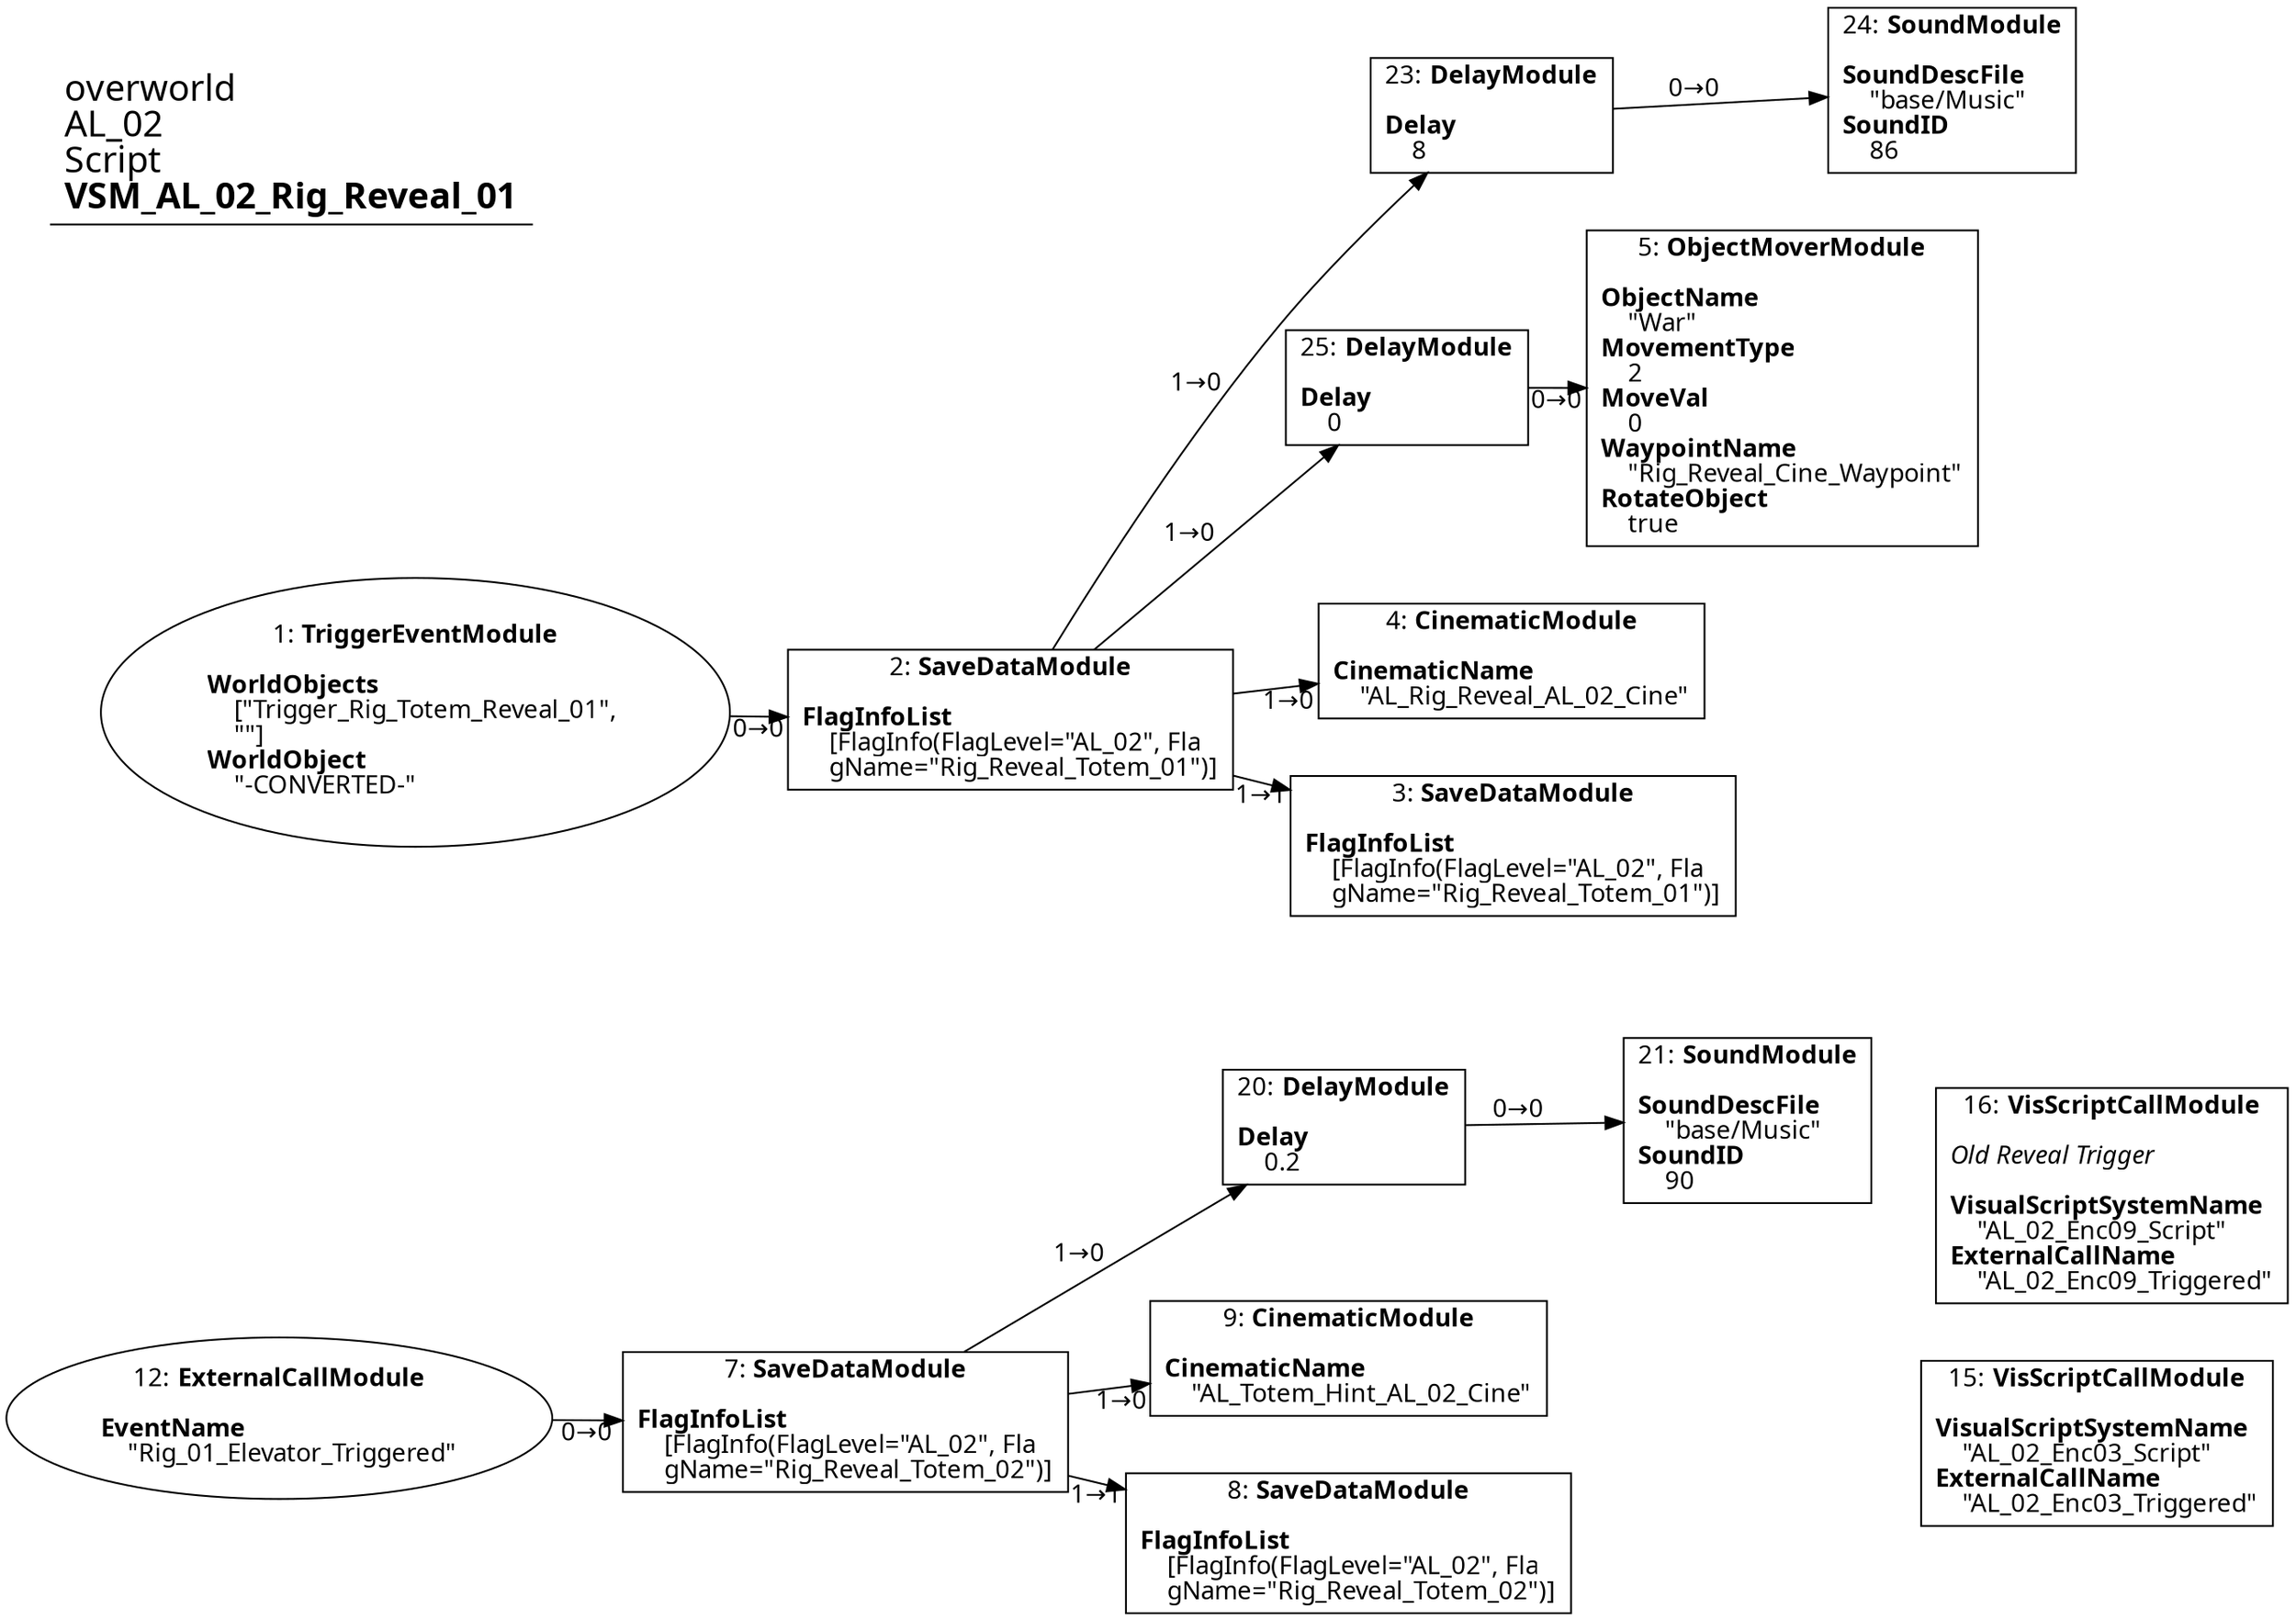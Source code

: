 digraph {
    layout = fdp;
    overlap = prism;
    sep = "+16";
    splines = spline;

    node [ shape = box ];

    graph [ fontname = "Segoe UI" ];
    node [ fontname = "Segoe UI" ];
    edge [ fontname = "Segoe UI" ];

    1 [ label = <1: <b>TriggerEventModule</b><br/><br/><b>WorldObjects</b><br align="left"/>    [&quot;Trigger_Rig_Totem_Reveal_01&quot;, <br align="left"/>    &quot;&quot;]<br align="left"/><b>WorldObject</b><br align="left"/>    &quot;-CONVERTED-&quot;<br align="left"/>> ];
    1 [ shape = oval ]
    1 [ pos = "0.043,-0.34!" ];
    1 -> 2 [ label = "0→0" ];

    2 [ label = <2: <b>SaveDataModule</b><br/><br/><b>FlagInfoList</b><br align="left"/>    [FlagInfo(FlagLevel=&quot;AL_02&quot;, Fla<br align="left"/>    gName=&quot;Rig_Reveal_Totem_01&quot;)]<br align="left"/>> ];
    2 [ pos = "0.30800003,-0.34!" ];
    2 -> 3 [ label = "1→1" ];
    2 -> 4 [ label = "1→0" ];
    2 -> 23 [ label = "1→0" ];
    2 -> 25 [ label = "1→0" ];

    3 [ label = <3: <b>SaveDataModule</b><br/><br/><b>FlagInfoList</b><br align="left"/>    [FlagInfo(FlagLevel=&quot;AL_02&quot;, Fla<br align="left"/>    gName=&quot;Rig_Reveal_Totem_01&quot;)]<br align="left"/>> ];
    3 [ pos = "0.609,-0.40500003!" ];

    4 [ label = <4: <b>CinematicModule</b><br/><br/><b>CinematicName</b><br align="left"/>    &quot;AL_Rig_Reveal_AL_02_Cine&quot;<br align="left"/>> ];
    4 [ pos = "0.61,-0.30100003!" ];

    5 [ label = <5: <b>ObjectMoverModule</b><br/><br/><b>ObjectName</b><br align="left"/>    &quot;War&quot;<br align="left"/><b>MovementType</b><br align="left"/>    2<br align="left"/><b>MoveVal</b><br align="left"/>    0<br align="left"/><b>WaypointName</b><br align="left"/>    &quot;Rig_Reveal_Cine_Waypoint&quot;<br align="left"/><b>RotateObject</b><br align="left"/>    true<br align="left"/>> ];
    5 [ pos = "0.78700006,-0.127!" ];

    7 [ label = <7: <b>SaveDataModule</b><br/><br/><b>FlagInfoList</b><br align="left"/>    [FlagInfo(FlagLevel=&quot;AL_02&quot;, Fla<br align="left"/>    gName=&quot;Rig_Reveal_Totem_02&quot;)]<br align="left"/>> ];
    7 [ pos = "0.19000001,-0.84900004!" ];
    7 -> 8 [ label = "1→1" ];
    7 -> 9 [ label = "1→0" ];
    7 -> 20 [ label = "1→0" ];

    8 [ label = <8: <b>SaveDataModule</b><br/><br/><b>FlagInfoList</b><br align="left"/>    [FlagInfo(FlagLevel=&quot;AL_02&quot;, Fla<br align="left"/>    gName=&quot;Rig_Reveal_Totem_02&quot;)]<br align="left"/>> ];
    8 [ pos = "0.49100003,-0.91400003!" ];

    9 [ label = <9: <b>CinematicModule</b><br/><br/><b>CinematicName</b><br align="left"/>    &quot;AL_Totem_Hint_AL_02_Cine&quot;<br align="left"/>> ];
    9 [ pos = "0.492,-0.81000006!" ];

    12 [ label = <12: <b>ExternalCallModule</b><br/><br/><b>EventName</b><br align="left"/>    &quot;Rig_01_Elevator_Triggered&quot;<br align="left"/>> ];
    12 [ shape = oval ]
    12 [ pos = "-0.133,-0.84700006!" ];
    12 -> 7 [ label = "0→0" ];

    15 [ label = <15: <b>VisScriptCallModule</b><br/><br/><b>VisualScriptSystemName</b><br align="left"/>    &quot;AL_02_Enc03_Script&quot;<br align="left"/><b>ExternalCallName</b><br align="left"/>    &quot;AL_02_Enc03_Triggered&quot;<br align="left"/>> ];
    15 [ pos = "1.0350001,-0.80300003!" ];

    16 [ label = <16: <b>VisScriptCallModule</b><br/><br/><i>Old Reveal Trigger<br align="left"/></i><br align="left"/><b>VisualScriptSystemName</b><br align="left"/>    &quot;AL_02_Enc09_Script&quot;<br align="left"/><b>ExternalCallName</b><br align="left"/>    &quot;AL_02_Enc09_Triggered&quot;<br align="left"/>> ];
    16 [ pos = "1.039,-0.73800004!" ];

    20 [ label = <20: <b>DelayModule</b><br/><br/><b>Delay</b><br align="left"/>    0.2<br align="left"/>> ];
    20 [ pos = "0.5,-0.632!" ];
    20 -> 21 [ label = "0→0" ];

    21 [ label = <21: <b>SoundModule</b><br/><br/><b>SoundDescFile</b><br align="left"/>    &quot;base/Music&quot;<br align="left"/><b>SoundID</b><br align="left"/>    90<br align="left"/>> ];
    21 [ pos = "0.77800006,-0.629!" ];

    23 [ label = <23: <b>DelayModule</b><br/><br/><b>Delay</b><br align="left"/>    8<br align="left"/>> ];
    23 [ pos = "0.61,0.043!" ];
    23 -> 24 [ label = "0→0" ];

    24 [ label = <24: <b>SoundModule</b><br/><br/><b>SoundDescFile</b><br align="left"/>    &quot;base/Music&quot;<br align="left"/><b>SoundID</b><br align="left"/>    86<br align="left"/>> ];
    24 [ pos = "0.8880001,0.046000004!" ];

    25 [ label = <25: <b>DelayModule</b><br/><br/><b>Delay</b><br align="left"/>    0<br align="left"/>> ];
    25 [ pos = "0.615,-0.127!" ];
    25 -> 5 [ label = "0→0" ];

    title [ pos = "-0.134,0.047000002!" ];
    title [ shape = underline ];
    title [ label = <<font point-size="20">overworld<br align="left"/>AL_02<br align="left"/>Script<br align="left"/><b>VSM_AL_02_Rig_Reveal_01</b><br align="left"/></font>> ];
}
